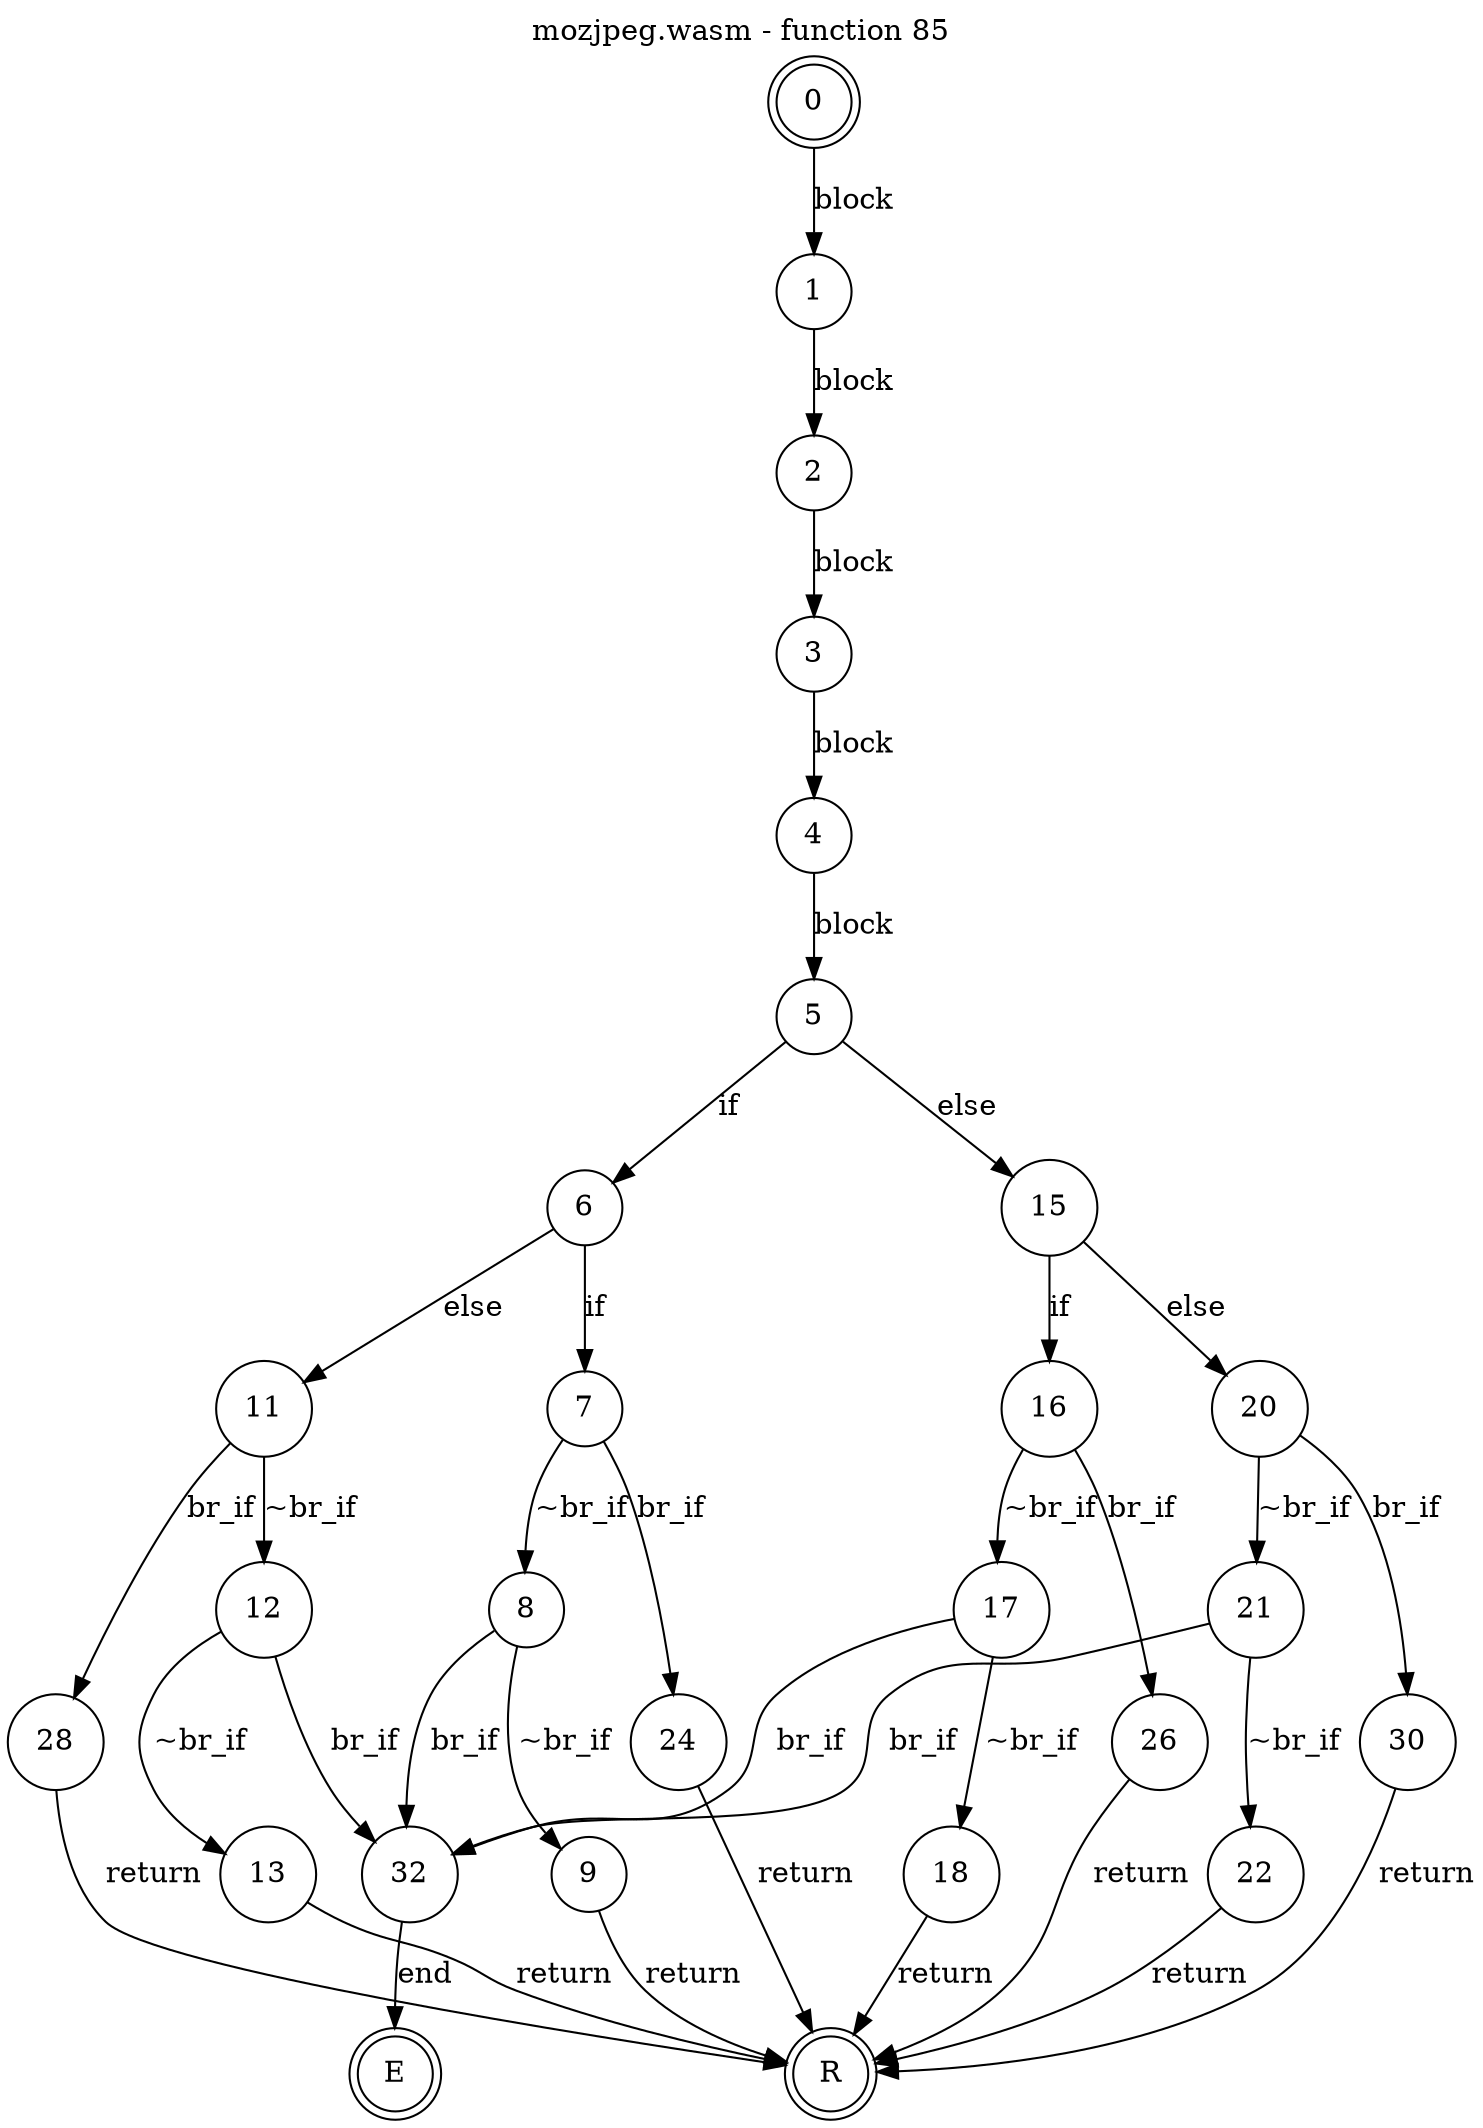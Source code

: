 digraph finite_state_machine {
    label = "mozjpeg.wasm - function 85"
    labelloc =  t
    labelfontsize = 16
    labelfontcolor = black
    labelfontname = "Helvetica"
    node [shape = doublecircle]; 0 E R ;
    node [shape = circle];
    0 -> 1[label="block"];
    1 -> 2[label="block"];
    2 -> 3[label="block"];
    3 -> 4[label="block"];
    4 -> 5[label="block"];
    5 -> 6[label="if"];
    5 -> 15[label="else"];
    6 -> 7[label="if"];
    6 -> 11[label="else"];
    7 -> 8[label="~br_if"];
    7 -> 24[label="br_if"];
    8 -> 9[label="~br_if"];
    8 -> 32[label="br_if"];
    9 -> R[label="return"];
    11 -> 12[label="~br_if"];
    11 -> 28[label="br_if"];
    12 -> 13[label="~br_if"];
    12 -> 32[label="br_if"];
    13 -> R[label="return"];
    15 -> 16[label="if"];
    15 -> 20[label="else"];
    16 -> 17[label="~br_if"];
    16 -> 26[label="br_if"];
    17 -> 18[label="~br_if"];
    17 -> 32[label="br_if"];
    18 -> R[label="return"];
    20 -> 21[label="~br_if"];
    20 -> 30[label="br_if"];
    21 -> 22[label="~br_if"];
    21 -> 32[label="br_if"];
    22 -> R[label="return"];
    24 -> R[label="return"];
    26 -> R[label="return"];
    28 -> R[label="return"];
    30 -> R[label="return"];
    32 -> E[label="end"];
}
